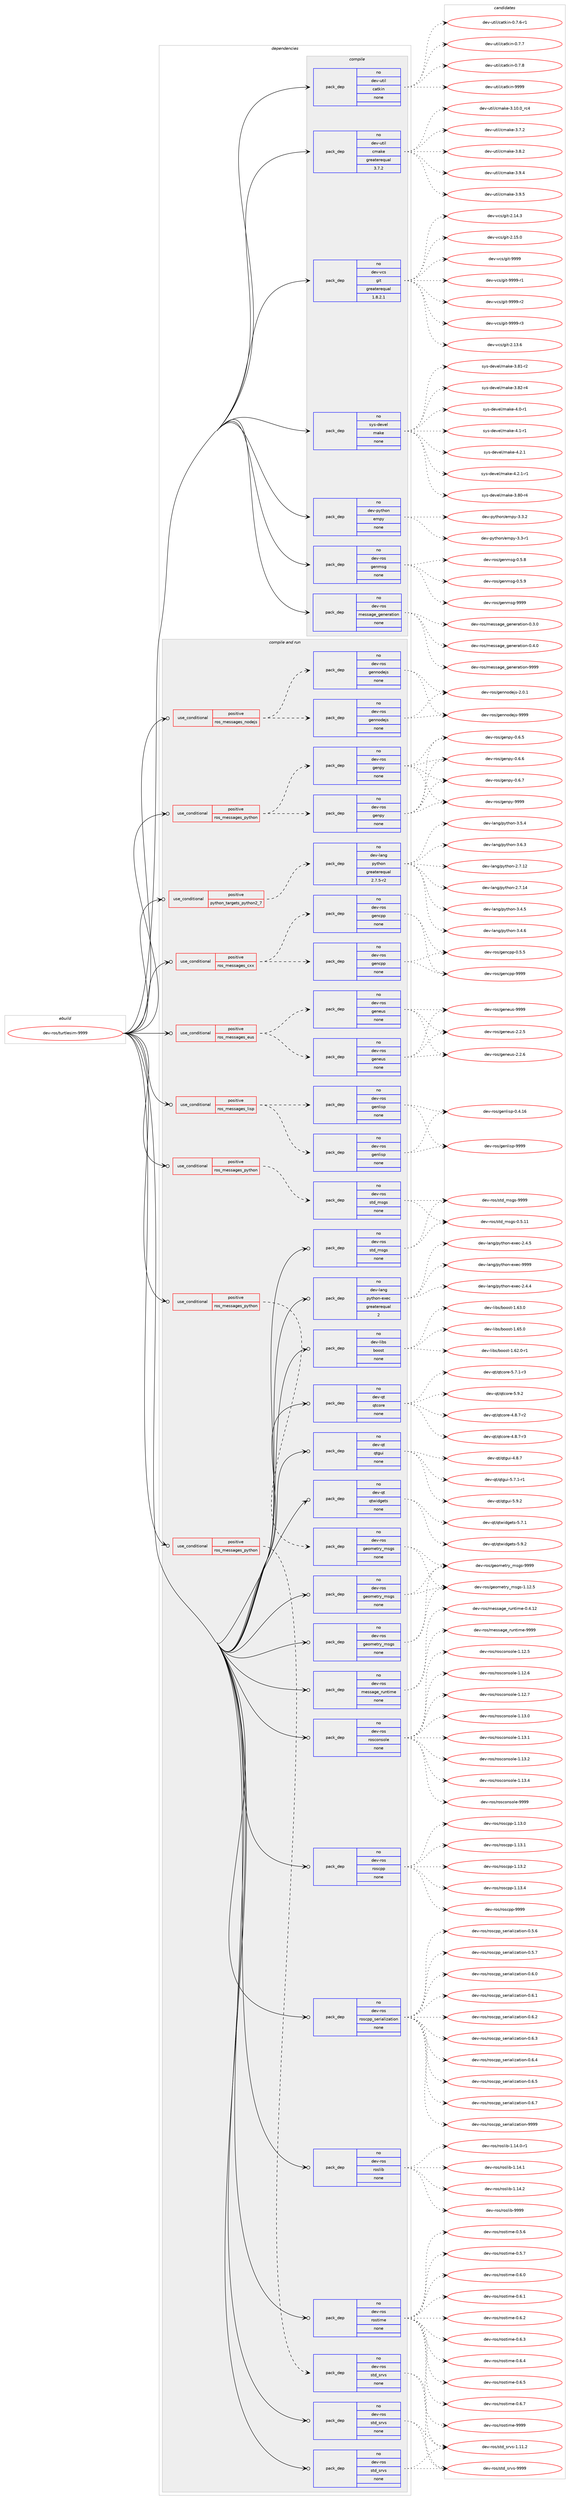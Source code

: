 digraph prolog {

# *************
# Graph options
# *************

newrank=true;
concentrate=true;
compound=true;
graph [rankdir=LR,fontname=Helvetica,fontsize=10,ranksep=1.5];#, ranksep=2.5, nodesep=0.2];
edge  [arrowhead=vee];
node  [fontname=Helvetica,fontsize=10];

# **********
# The ebuild
# **********

subgraph cluster_leftcol {
color=gray;
rank=same;
label=<<i>ebuild</i>>;
id [label="dev-ros/turtlesim-9999", color=red, width=4, href="../dev-ros/turtlesim-9999.svg"];
}

# ****************
# The dependencies
# ****************

subgraph cluster_midcol {
color=gray;
label=<<i>dependencies</i>>;
subgraph cluster_compile {
fillcolor="#eeeeee";
style=filled;
label=<<i>compile</i>>;
subgraph pack166810 {
dependency218848 [label=<<TABLE BORDER="0" CELLBORDER="1" CELLSPACING="0" CELLPADDING="4" WIDTH="220"><TR><TD ROWSPAN="6" CELLPADDING="30">pack_dep</TD></TR><TR><TD WIDTH="110">no</TD></TR><TR><TD>dev-python</TD></TR><TR><TD>empy</TD></TR><TR><TD>none</TD></TR><TR><TD></TD></TR></TABLE>>, shape=none, color=blue];
}
id:e -> dependency218848:w [weight=20,style="solid",arrowhead="vee"];
subgraph pack166811 {
dependency218849 [label=<<TABLE BORDER="0" CELLBORDER="1" CELLSPACING="0" CELLPADDING="4" WIDTH="220"><TR><TD ROWSPAN="6" CELLPADDING="30">pack_dep</TD></TR><TR><TD WIDTH="110">no</TD></TR><TR><TD>dev-ros</TD></TR><TR><TD>genmsg</TD></TR><TR><TD>none</TD></TR><TR><TD></TD></TR></TABLE>>, shape=none, color=blue];
}
id:e -> dependency218849:w [weight=20,style="solid",arrowhead="vee"];
subgraph pack166812 {
dependency218850 [label=<<TABLE BORDER="0" CELLBORDER="1" CELLSPACING="0" CELLPADDING="4" WIDTH="220"><TR><TD ROWSPAN="6" CELLPADDING="30">pack_dep</TD></TR><TR><TD WIDTH="110">no</TD></TR><TR><TD>dev-ros</TD></TR><TR><TD>message_generation</TD></TR><TR><TD>none</TD></TR><TR><TD></TD></TR></TABLE>>, shape=none, color=blue];
}
id:e -> dependency218850:w [weight=20,style="solid",arrowhead="vee"];
subgraph pack166813 {
dependency218851 [label=<<TABLE BORDER="0" CELLBORDER="1" CELLSPACING="0" CELLPADDING="4" WIDTH="220"><TR><TD ROWSPAN="6" CELLPADDING="30">pack_dep</TD></TR><TR><TD WIDTH="110">no</TD></TR><TR><TD>dev-util</TD></TR><TR><TD>catkin</TD></TR><TR><TD>none</TD></TR><TR><TD></TD></TR></TABLE>>, shape=none, color=blue];
}
id:e -> dependency218851:w [weight=20,style="solid",arrowhead="vee"];
subgraph pack166814 {
dependency218852 [label=<<TABLE BORDER="0" CELLBORDER="1" CELLSPACING="0" CELLPADDING="4" WIDTH="220"><TR><TD ROWSPAN="6" CELLPADDING="30">pack_dep</TD></TR><TR><TD WIDTH="110">no</TD></TR><TR><TD>dev-util</TD></TR><TR><TD>cmake</TD></TR><TR><TD>greaterequal</TD></TR><TR><TD>3.7.2</TD></TR></TABLE>>, shape=none, color=blue];
}
id:e -> dependency218852:w [weight=20,style="solid",arrowhead="vee"];
subgraph pack166815 {
dependency218853 [label=<<TABLE BORDER="0" CELLBORDER="1" CELLSPACING="0" CELLPADDING="4" WIDTH="220"><TR><TD ROWSPAN="6" CELLPADDING="30">pack_dep</TD></TR><TR><TD WIDTH="110">no</TD></TR><TR><TD>dev-vcs</TD></TR><TR><TD>git</TD></TR><TR><TD>greaterequal</TD></TR><TR><TD>1.8.2.1</TD></TR></TABLE>>, shape=none, color=blue];
}
id:e -> dependency218853:w [weight=20,style="solid",arrowhead="vee"];
subgraph pack166816 {
dependency218854 [label=<<TABLE BORDER="0" CELLBORDER="1" CELLSPACING="0" CELLPADDING="4" WIDTH="220"><TR><TD ROWSPAN="6" CELLPADDING="30">pack_dep</TD></TR><TR><TD WIDTH="110">no</TD></TR><TR><TD>sys-devel</TD></TR><TR><TD>make</TD></TR><TR><TD>none</TD></TR><TR><TD></TD></TR></TABLE>>, shape=none, color=blue];
}
id:e -> dependency218854:w [weight=20,style="solid",arrowhead="vee"];
}
subgraph cluster_compileandrun {
fillcolor="#eeeeee";
style=filled;
label=<<i>compile and run</i>>;
subgraph cond48048 {
dependency218855 [label=<<TABLE BORDER="0" CELLBORDER="1" CELLSPACING="0" CELLPADDING="4"><TR><TD ROWSPAN="3" CELLPADDING="10">use_conditional</TD></TR><TR><TD>positive</TD></TR><TR><TD>python_targets_python2_7</TD></TR></TABLE>>, shape=none, color=red];
subgraph pack166817 {
dependency218856 [label=<<TABLE BORDER="0" CELLBORDER="1" CELLSPACING="0" CELLPADDING="4" WIDTH="220"><TR><TD ROWSPAN="6" CELLPADDING="30">pack_dep</TD></TR><TR><TD WIDTH="110">no</TD></TR><TR><TD>dev-lang</TD></TR><TR><TD>python</TD></TR><TR><TD>greaterequal</TD></TR><TR><TD>2.7.5-r2</TD></TR></TABLE>>, shape=none, color=blue];
}
dependency218855:e -> dependency218856:w [weight=20,style="dashed",arrowhead="vee"];
}
id:e -> dependency218855:w [weight=20,style="solid",arrowhead="odotvee"];
subgraph cond48049 {
dependency218857 [label=<<TABLE BORDER="0" CELLBORDER="1" CELLSPACING="0" CELLPADDING="4"><TR><TD ROWSPAN="3" CELLPADDING="10">use_conditional</TD></TR><TR><TD>positive</TD></TR><TR><TD>ros_messages_cxx</TD></TR></TABLE>>, shape=none, color=red];
subgraph pack166818 {
dependency218858 [label=<<TABLE BORDER="0" CELLBORDER="1" CELLSPACING="0" CELLPADDING="4" WIDTH="220"><TR><TD ROWSPAN="6" CELLPADDING="30">pack_dep</TD></TR><TR><TD WIDTH="110">no</TD></TR><TR><TD>dev-ros</TD></TR><TR><TD>gencpp</TD></TR><TR><TD>none</TD></TR><TR><TD></TD></TR></TABLE>>, shape=none, color=blue];
}
dependency218857:e -> dependency218858:w [weight=20,style="dashed",arrowhead="vee"];
subgraph pack166819 {
dependency218859 [label=<<TABLE BORDER="0" CELLBORDER="1" CELLSPACING="0" CELLPADDING="4" WIDTH="220"><TR><TD ROWSPAN="6" CELLPADDING="30">pack_dep</TD></TR><TR><TD WIDTH="110">no</TD></TR><TR><TD>dev-ros</TD></TR><TR><TD>gencpp</TD></TR><TR><TD>none</TD></TR><TR><TD></TD></TR></TABLE>>, shape=none, color=blue];
}
dependency218857:e -> dependency218859:w [weight=20,style="dashed",arrowhead="vee"];
}
id:e -> dependency218857:w [weight=20,style="solid",arrowhead="odotvee"];
subgraph cond48050 {
dependency218860 [label=<<TABLE BORDER="0" CELLBORDER="1" CELLSPACING="0" CELLPADDING="4"><TR><TD ROWSPAN="3" CELLPADDING="10">use_conditional</TD></TR><TR><TD>positive</TD></TR><TR><TD>ros_messages_eus</TD></TR></TABLE>>, shape=none, color=red];
subgraph pack166820 {
dependency218861 [label=<<TABLE BORDER="0" CELLBORDER="1" CELLSPACING="0" CELLPADDING="4" WIDTH="220"><TR><TD ROWSPAN="6" CELLPADDING="30">pack_dep</TD></TR><TR><TD WIDTH="110">no</TD></TR><TR><TD>dev-ros</TD></TR><TR><TD>geneus</TD></TR><TR><TD>none</TD></TR><TR><TD></TD></TR></TABLE>>, shape=none, color=blue];
}
dependency218860:e -> dependency218861:w [weight=20,style="dashed",arrowhead="vee"];
subgraph pack166821 {
dependency218862 [label=<<TABLE BORDER="0" CELLBORDER="1" CELLSPACING="0" CELLPADDING="4" WIDTH="220"><TR><TD ROWSPAN="6" CELLPADDING="30">pack_dep</TD></TR><TR><TD WIDTH="110">no</TD></TR><TR><TD>dev-ros</TD></TR><TR><TD>geneus</TD></TR><TR><TD>none</TD></TR><TR><TD></TD></TR></TABLE>>, shape=none, color=blue];
}
dependency218860:e -> dependency218862:w [weight=20,style="dashed",arrowhead="vee"];
}
id:e -> dependency218860:w [weight=20,style="solid",arrowhead="odotvee"];
subgraph cond48051 {
dependency218863 [label=<<TABLE BORDER="0" CELLBORDER="1" CELLSPACING="0" CELLPADDING="4"><TR><TD ROWSPAN="3" CELLPADDING="10">use_conditional</TD></TR><TR><TD>positive</TD></TR><TR><TD>ros_messages_lisp</TD></TR></TABLE>>, shape=none, color=red];
subgraph pack166822 {
dependency218864 [label=<<TABLE BORDER="0" CELLBORDER="1" CELLSPACING="0" CELLPADDING="4" WIDTH="220"><TR><TD ROWSPAN="6" CELLPADDING="30">pack_dep</TD></TR><TR><TD WIDTH="110">no</TD></TR><TR><TD>dev-ros</TD></TR><TR><TD>genlisp</TD></TR><TR><TD>none</TD></TR><TR><TD></TD></TR></TABLE>>, shape=none, color=blue];
}
dependency218863:e -> dependency218864:w [weight=20,style="dashed",arrowhead="vee"];
subgraph pack166823 {
dependency218865 [label=<<TABLE BORDER="0" CELLBORDER="1" CELLSPACING="0" CELLPADDING="4" WIDTH="220"><TR><TD ROWSPAN="6" CELLPADDING="30">pack_dep</TD></TR><TR><TD WIDTH="110">no</TD></TR><TR><TD>dev-ros</TD></TR><TR><TD>genlisp</TD></TR><TR><TD>none</TD></TR><TR><TD></TD></TR></TABLE>>, shape=none, color=blue];
}
dependency218863:e -> dependency218865:w [weight=20,style="dashed",arrowhead="vee"];
}
id:e -> dependency218863:w [weight=20,style="solid",arrowhead="odotvee"];
subgraph cond48052 {
dependency218866 [label=<<TABLE BORDER="0" CELLBORDER="1" CELLSPACING="0" CELLPADDING="4"><TR><TD ROWSPAN="3" CELLPADDING="10">use_conditional</TD></TR><TR><TD>positive</TD></TR><TR><TD>ros_messages_nodejs</TD></TR></TABLE>>, shape=none, color=red];
subgraph pack166824 {
dependency218867 [label=<<TABLE BORDER="0" CELLBORDER="1" CELLSPACING="0" CELLPADDING="4" WIDTH="220"><TR><TD ROWSPAN="6" CELLPADDING="30">pack_dep</TD></TR><TR><TD WIDTH="110">no</TD></TR><TR><TD>dev-ros</TD></TR><TR><TD>gennodejs</TD></TR><TR><TD>none</TD></TR><TR><TD></TD></TR></TABLE>>, shape=none, color=blue];
}
dependency218866:e -> dependency218867:w [weight=20,style="dashed",arrowhead="vee"];
subgraph pack166825 {
dependency218868 [label=<<TABLE BORDER="0" CELLBORDER="1" CELLSPACING="0" CELLPADDING="4" WIDTH="220"><TR><TD ROWSPAN="6" CELLPADDING="30">pack_dep</TD></TR><TR><TD WIDTH="110">no</TD></TR><TR><TD>dev-ros</TD></TR><TR><TD>gennodejs</TD></TR><TR><TD>none</TD></TR><TR><TD></TD></TR></TABLE>>, shape=none, color=blue];
}
dependency218866:e -> dependency218868:w [weight=20,style="dashed",arrowhead="vee"];
}
id:e -> dependency218866:w [weight=20,style="solid",arrowhead="odotvee"];
subgraph cond48053 {
dependency218869 [label=<<TABLE BORDER="0" CELLBORDER="1" CELLSPACING="0" CELLPADDING="4"><TR><TD ROWSPAN="3" CELLPADDING="10">use_conditional</TD></TR><TR><TD>positive</TD></TR><TR><TD>ros_messages_python</TD></TR></TABLE>>, shape=none, color=red];
subgraph pack166826 {
dependency218870 [label=<<TABLE BORDER="0" CELLBORDER="1" CELLSPACING="0" CELLPADDING="4" WIDTH="220"><TR><TD ROWSPAN="6" CELLPADDING="30">pack_dep</TD></TR><TR><TD WIDTH="110">no</TD></TR><TR><TD>dev-ros</TD></TR><TR><TD>genpy</TD></TR><TR><TD>none</TD></TR><TR><TD></TD></TR></TABLE>>, shape=none, color=blue];
}
dependency218869:e -> dependency218870:w [weight=20,style="dashed",arrowhead="vee"];
subgraph pack166827 {
dependency218871 [label=<<TABLE BORDER="0" CELLBORDER="1" CELLSPACING="0" CELLPADDING="4" WIDTH="220"><TR><TD ROWSPAN="6" CELLPADDING="30">pack_dep</TD></TR><TR><TD WIDTH="110">no</TD></TR><TR><TD>dev-ros</TD></TR><TR><TD>genpy</TD></TR><TR><TD>none</TD></TR><TR><TD></TD></TR></TABLE>>, shape=none, color=blue];
}
dependency218869:e -> dependency218871:w [weight=20,style="dashed",arrowhead="vee"];
}
id:e -> dependency218869:w [weight=20,style="solid",arrowhead="odotvee"];
subgraph cond48054 {
dependency218872 [label=<<TABLE BORDER="0" CELLBORDER="1" CELLSPACING="0" CELLPADDING="4"><TR><TD ROWSPAN="3" CELLPADDING="10">use_conditional</TD></TR><TR><TD>positive</TD></TR><TR><TD>ros_messages_python</TD></TR></TABLE>>, shape=none, color=red];
subgraph pack166828 {
dependency218873 [label=<<TABLE BORDER="0" CELLBORDER="1" CELLSPACING="0" CELLPADDING="4" WIDTH="220"><TR><TD ROWSPAN="6" CELLPADDING="30">pack_dep</TD></TR><TR><TD WIDTH="110">no</TD></TR><TR><TD>dev-ros</TD></TR><TR><TD>geometry_msgs</TD></TR><TR><TD>none</TD></TR><TR><TD></TD></TR></TABLE>>, shape=none, color=blue];
}
dependency218872:e -> dependency218873:w [weight=20,style="dashed",arrowhead="vee"];
}
id:e -> dependency218872:w [weight=20,style="solid",arrowhead="odotvee"];
subgraph cond48055 {
dependency218874 [label=<<TABLE BORDER="0" CELLBORDER="1" CELLSPACING="0" CELLPADDING="4"><TR><TD ROWSPAN="3" CELLPADDING="10">use_conditional</TD></TR><TR><TD>positive</TD></TR><TR><TD>ros_messages_python</TD></TR></TABLE>>, shape=none, color=red];
subgraph pack166829 {
dependency218875 [label=<<TABLE BORDER="0" CELLBORDER="1" CELLSPACING="0" CELLPADDING="4" WIDTH="220"><TR><TD ROWSPAN="6" CELLPADDING="30">pack_dep</TD></TR><TR><TD WIDTH="110">no</TD></TR><TR><TD>dev-ros</TD></TR><TR><TD>std_msgs</TD></TR><TR><TD>none</TD></TR><TR><TD></TD></TR></TABLE>>, shape=none, color=blue];
}
dependency218874:e -> dependency218875:w [weight=20,style="dashed",arrowhead="vee"];
}
id:e -> dependency218874:w [weight=20,style="solid",arrowhead="odotvee"];
subgraph cond48056 {
dependency218876 [label=<<TABLE BORDER="0" CELLBORDER="1" CELLSPACING="0" CELLPADDING="4"><TR><TD ROWSPAN="3" CELLPADDING="10">use_conditional</TD></TR><TR><TD>positive</TD></TR><TR><TD>ros_messages_python</TD></TR></TABLE>>, shape=none, color=red];
subgraph pack166830 {
dependency218877 [label=<<TABLE BORDER="0" CELLBORDER="1" CELLSPACING="0" CELLPADDING="4" WIDTH="220"><TR><TD ROWSPAN="6" CELLPADDING="30">pack_dep</TD></TR><TR><TD WIDTH="110">no</TD></TR><TR><TD>dev-ros</TD></TR><TR><TD>std_srvs</TD></TR><TR><TD>none</TD></TR><TR><TD></TD></TR></TABLE>>, shape=none, color=blue];
}
dependency218876:e -> dependency218877:w [weight=20,style="dashed",arrowhead="vee"];
}
id:e -> dependency218876:w [weight=20,style="solid",arrowhead="odotvee"];
subgraph pack166831 {
dependency218878 [label=<<TABLE BORDER="0" CELLBORDER="1" CELLSPACING="0" CELLPADDING="4" WIDTH="220"><TR><TD ROWSPAN="6" CELLPADDING="30">pack_dep</TD></TR><TR><TD WIDTH="110">no</TD></TR><TR><TD>dev-lang</TD></TR><TR><TD>python-exec</TD></TR><TR><TD>greaterequal</TD></TR><TR><TD>2</TD></TR></TABLE>>, shape=none, color=blue];
}
id:e -> dependency218878:w [weight=20,style="solid",arrowhead="odotvee"];
subgraph pack166832 {
dependency218879 [label=<<TABLE BORDER="0" CELLBORDER="1" CELLSPACING="0" CELLPADDING="4" WIDTH="220"><TR><TD ROWSPAN="6" CELLPADDING="30">pack_dep</TD></TR><TR><TD WIDTH="110">no</TD></TR><TR><TD>dev-libs</TD></TR><TR><TD>boost</TD></TR><TR><TD>none</TD></TR><TR><TD></TD></TR></TABLE>>, shape=none, color=blue];
}
id:e -> dependency218879:w [weight=20,style="solid",arrowhead="odotvee"];
subgraph pack166833 {
dependency218880 [label=<<TABLE BORDER="0" CELLBORDER="1" CELLSPACING="0" CELLPADDING="4" WIDTH="220"><TR><TD ROWSPAN="6" CELLPADDING="30">pack_dep</TD></TR><TR><TD WIDTH="110">no</TD></TR><TR><TD>dev-qt</TD></TR><TR><TD>qtcore</TD></TR><TR><TD>none</TD></TR><TR><TD></TD></TR></TABLE>>, shape=none, color=blue];
}
id:e -> dependency218880:w [weight=20,style="solid",arrowhead="odotvee"];
subgraph pack166834 {
dependency218881 [label=<<TABLE BORDER="0" CELLBORDER="1" CELLSPACING="0" CELLPADDING="4" WIDTH="220"><TR><TD ROWSPAN="6" CELLPADDING="30">pack_dep</TD></TR><TR><TD WIDTH="110">no</TD></TR><TR><TD>dev-qt</TD></TR><TR><TD>qtgui</TD></TR><TR><TD>none</TD></TR><TR><TD></TD></TR></TABLE>>, shape=none, color=blue];
}
id:e -> dependency218881:w [weight=20,style="solid",arrowhead="odotvee"];
subgraph pack166835 {
dependency218882 [label=<<TABLE BORDER="0" CELLBORDER="1" CELLSPACING="0" CELLPADDING="4" WIDTH="220"><TR><TD ROWSPAN="6" CELLPADDING="30">pack_dep</TD></TR><TR><TD WIDTH="110">no</TD></TR><TR><TD>dev-qt</TD></TR><TR><TD>qtwidgets</TD></TR><TR><TD>none</TD></TR><TR><TD></TD></TR></TABLE>>, shape=none, color=blue];
}
id:e -> dependency218882:w [weight=20,style="solid",arrowhead="odotvee"];
subgraph pack166836 {
dependency218883 [label=<<TABLE BORDER="0" CELLBORDER="1" CELLSPACING="0" CELLPADDING="4" WIDTH="220"><TR><TD ROWSPAN="6" CELLPADDING="30">pack_dep</TD></TR><TR><TD WIDTH="110">no</TD></TR><TR><TD>dev-ros</TD></TR><TR><TD>geometry_msgs</TD></TR><TR><TD>none</TD></TR><TR><TD></TD></TR></TABLE>>, shape=none, color=blue];
}
id:e -> dependency218883:w [weight=20,style="solid",arrowhead="odotvee"];
subgraph pack166837 {
dependency218884 [label=<<TABLE BORDER="0" CELLBORDER="1" CELLSPACING="0" CELLPADDING="4" WIDTH="220"><TR><TD ROWSPAN="6" CELLPADDING="30">pack_dep</TD></TR><TR><TD WIDTH="110">no</TD></TR><TR><TD>dev-ros</TD></TR><TR><TD>geometry_msgs</TD></TR><TR><TD>none</TD></TR><TR><TD></TD></TR></TABLE>>, shape=none, color=blue];
}
id:e -> dependency218884:w [weight=20,style="solid",arrowhead="odotvee"];
subgraph pack166838 {
dependency218885 [label=<<TABLE BORDER="0" CELLBORDER="1" CELLSPACING="0" CELLPADDING="4" WIDTH="220"><TR><TD ROWSPAN="6" CELLPADDING="30">pack_dep</TD></TR><TR><TD WIDTH="110">no</TD></TR><TR><TD>dev-ros</TD></TR><TR><TD>message_runtime</TD></TR><TR><TD>none</TD></TR><TR><TD></TD></TR></TABLE>>, shape=none, color=blue];
}
id:e -> dependency218885:w [weight=20,style="solid",arrowhead="odotvee"];
subgraph pack166839 {
dependency218886 [label=<<TABLE BORDER="0" CELLBORDER="1" CELLSPACING="0" CELLPADDING="4" WIDTH="220"><TR><TD ROWSPAN="6" CELLPADDING="30">pack_dep</TD></TR><TR><TD WIDTH="110">no</TD></TR><TR><TD>dev-ros</TD></TR><TR><TD>rosconsole</TD></TR><TR><TD>none</TD></TR><TR><TD></TD></TR></TABLE>>, shape=none, color=blue];
}
id:e -> dependency218886:w [weight=20,style="solid",arrowhead="odotvee"];
subgraph pack166840 {
dependency218887 [label=<<TABLE BORDER="0" CELLBORDER="1" CELLSPACING="0" CELLPADDING="4" WIDTH="220"><TR><TD ROWSPAN="6" CELLPADDING="30">pack_dep</TD></TR><TR><TD WIDTH="110">no</TD></TR><TR><TD>dev-ros</TD></TR><TR><TD>roscpp</TD></TR><TR><TD>none</TD></TR><TR><TD></TD></TR></TABLE>>, shape=none, color=blue];
}
id:e -> dependency218887:w [weight=20,style="solid",arrowhead="odotvee"];
subgraph pack166841 {
dependency218888 [label=<<TABLE BORDER="0" CELLBORDER="1" CELLSPACING="0" CELLPADDING="4" WIDTH="220"><TR><TD ROWSPAN="6" CELLPADDING="30">pack_dep</TD></TR><TR><TD WIDTH="110">no</TD></TR><TR><TD>dev-ros</TD></TR><TR><TD>roscpp_serialization</TD></TR><TR><TD>none</TD></TR><TR><TD></TD></TR></TABLE>>, shape=none, color=blue];
}
id:e -> dependency218888:w [weight=20,style="solid",arrowhead="odotvee"];
subgraph pack166842 {
dependency218889 [label=<<TABLE BORDER="0" CELLBORDER="1" CELLSPACING="0" CELLPADDING="4" WIDTH="220"><TR><TD ROWSPAN="6" CELLPADDING="30">pack_dep</TD></TR><TR><TD WIDTH="110">no</TD></TR><TR><TD>dev-ros</TD></TR><TR><TD>roslib</TD></TR><TR><TD>none</TD></TR><TR><TD></TD></TR></TABLE>>, shape=none, color=blue];
}
id:e -> dependency218889:w [weight=20,style="solid",arrowhead="odotvee"];
subgraph pack166843 {
dependency218890 [label=<<TABLE BORDER="0" CELLBORDER="1" CELLSPACING="0" CELLPADDING="4" WIDTH="220"><TR><TD ROWSPAN="6" CELLPADDING="30">pack_dep</TD></TR><TR><TD WIDTH="110">no</TD></TR><TR><TD>dev-ros</TD></TR><TR><TD>rostime</TD></TR><TR><TD>none</TD></TR><TR><TD></TD></TR></TABLE>>, shape=none, color=blue];
}
id:e -> dependency218890:w [weight=20,style="solid",arrowhead="odotvee"];
subgraph pack166844 {
dependency218891 [label=<<TABLE BORDER="0" CELLBORDER="1" CELLSPACING="0" CELLPADDING="4" WIDTH="220"><TR><TD ROWSPAN="6" CELLPADDING="30">pack_dep</TD></TR><TR><TD WIDTH="110">no</TD></TR><TR><TD>dev-ros</TD></TR><TR><TD>std_msgs</TD></TR><TR><TD>none</TD></TR><TR><TD></TD></TR></TABLE>>, shape=none, color=blue];
}
id:e -> dependency218891:w [weight=20,style="solid",arrowhead="odotvee"];
subgraph pack166845 {
dependency218892 [label=<<TABLE BORDER="0" CELLBORDER="1" CELLSPACING="0" CELLPADDING="4" WIDTH="220"><TR><TD ROWSPAN="6" CELLPADDING="30">pack_dep</TD></TR><TR><TD WIDTH="110">no</TD></TR><TR><TD>dev-ros</TD></TR><TR><TD>std_srvs</TD></TR><TR><TD>none</TD></TR><TR><TD></TD></TR></TABLE>>, shape=none, color=blue];
}
id:e -> dependency218892:w [weight=20,style="solid",arrowhead="odotvee"];
subgraph pack166846 {
dependency218893 [label=<<TABLE BORDER="0" CELLBORDER="1" CELLSPACING="0" CELLPADDING="4" WIDTH="220"><TR><TD ROWSPAN="6" CELLPADDING="30">pack_dep</TD></TR><TR><TD WIDTH="110">no</TD></TR><TR><TD>dev-ros</TD></TR><TR><TD>std_srvs</TD></TR><TR><TD>none</TD></TR><TR><TD></TD></TR></TABLE>>, shape=none, color=blue];
}
id:e -> dependency218893:w [weight=20,style="solid",arrowhead="odotvee"];
}
subgraph cluster_run {
fillcolor="#eeeeee";
style=filled;
label=<<i>run</i>>;
}
}

# **************
# The candidates
# **************

subgraph cluster_choices {
rank=same;
color=gray;
label=<<i>candidates</i>>;

subgraph choice166810 {
color=black;
nodesep=1;
choice1001011184511212111610411111047101109112121455146514511449 [label="dev-python/empy-3.3-r1", color=red, width=4,href="../dev-python/empy-3.3-r1.svg"];
choice1001011184511212111610411111047101109112121455146514650 [label="dev-python/empy-3.3.2", color=red, width=4,href="../dev-python/empy-3.3.2.svg"];
dependency218848:e -> choice1001011184511212111610411111047101109112121455146514511449:w [style=dotted,weight="100"];
dependency218848:e -> choice1001011184511212111610411111047101109112121455146514650:w [style=dotted,weight="100"];
}
subgraph choice166811 {
color=black;
nodesep=1;
choice1001011184511411111547103101110109115103454846534656 [label="dev-ros/genmsg-0.5.8", color=red, width=4,href="../dev-ros/genmsg-0.5.8.svg"];
choice1001011184511411111547103101110109115103454846534657 [label="dev-ros/genmsg-0.5.9", color=red, width=4,href="../dev-ros/genmsg-0.5.9.svg"];
choice10010111845114111115471031011101091151034557575757 [label="dev-ros/genmsg-9999", color=red, width=4,href="../dev-ros/genmsg-9999.svg"];
dependency218849:e -> choice1001011184511411111547103101110109115103454846534656:w [style=dotted,weight="100"];
dependency218849:e -> choice1001011184511411111547103101110109115103454846534657:w [style=dotted,weight="100"];
dependency218849:e -> choice10010111845114111115471031011101091151034557575757:w [style=dotted,weight="100"];
}
subgraph choice166812 {
color=black;
nodesep=1;
choice1001011184511411111547109101115115971031019510310111010111497116105111110454846514648 [label="dev-ros/message_generation-0.3.0", color=red, width=4,href="../dev-ros/message_generation-0.3.0.svg"];
choice1001011184511411111547109101115115971031019510310111010111497116105111110454846524648 [label="dev-ros/message_generation-0.4.0", color=red, width=4,href="../dev-ros/message_generation-0.4.0.svg"];
choice10010111845114111115471091011151159710310195103101110101114971161051111104557575757 [label="dev-ros/message_generation-9999", color=red, width=4,href="../dev-ros/message_generation-9999.svg"];
dependency218850:e -> choice1001011184511411111547109101115115971031019510310111010111497116105111110454846514648:w [style=dotted,weight="100"];
dependency218850:e -> choice1001011184511411111547109101115115971031019510310111010111497116105111110454846524648:w [style=dotted,weight="100"];
dependency218850:e -> choice10010111845114111115471091011151159710310195103101110101114971161051111104557575757:w [style=dotted,weight="100"];
}
subgraph choice166813 {
color=black;
nodesep=1;
choice100101118451171161051084799971161071051104548465546544511449 [label="dev-util/catkin-0.7.6-r1", color=red, width=4,href="../dev-util/catkin-0.7.6-r1.svg"];
choice10010111845117116105108479997116107105110454846554655 [label="dev-util/catkin-0.7.7", color=red, width=4,href="../dev-util/catkin-0.7.7.svg"];
choice10010111845117116105108479997116107105110454846554656 [label="dev-util/catkin-0.7.8", color=red, width=4,href="../dev-util/catkin-0.7.8.svg"];
choice100101118451171161051084799971161071051104557575757 [label="dev-util/catkin-9999", color=red, width=4,href="../dev-util/catkin-9999.svg"];
dependency218851:e -> choice100101118451171161051084799971161071051104548465546544511449:w [style=dotted,weight="100"];
dependency218851:e -> choice10010111845117116105108479997116107105110454846554655:w [style=dotted,weight="100"];
dependency218851:e -> choice10010111845117116105108479997116107105110454846554656:w [style=dotted,weight="100"];
dependency218851:e -> choice100101118451171161051084799971161071051104557575757:w [style=dotted,weight="100"];
}
subgraph choice166814 {
color=black;
nodesep=1;
choice1001011184511711610510847991099710710145514649484648951149952 [label="dev-util/cmake-3.10.0_rc4", color=red, width=4,href="../dev-util/cmake-3.10.0_rc4.svg"];
choice10010111845117116105108479910997107101455146554650 [label="dev-util/cmake-3.7.2", color=red, width=4,href="../dev-util/cmake-3.7.2.svg"];
choice10010111845117116105108479910997107101455146564650 [label="dev-util/cmake-3.8.2", color=red, width=4,href="../dev-util/cmake-3.8.2.svg"];
choice10010111845117116105108479910997107101455146574652 [label="dev-util/cmake-3.9.4", color=red, width=4,href="../dev-util/cmake-3.9.4.svg"];
choice10010111845117116105108479910997107101455146574653 [label="dev-util/cmake-3.9.5", color=red, width=4,href="../dev-util/cmake-3.9.5.svg"];
dependency218852:e -> choice1001011184511711610510847991099710710145514649484648951149952:w [style=dotted,weight="100"];
dependency218852:e -> choice10010111845117116105108479910997107101455146554650:w [style=dotted,weight="100"];
dependency218852:e -> choice10010111845117116105108479910997107101455146564650:w [style=dotted,weight="100"];
dependency218852:e -> choice10010111845117116105108479910997107101455146574652:w [style=dotted,weight="100"];
dependency218852:e -> choice10010111845117116105108479910997107101455146574653:w [style=dotted,weight="100"];
}
subgraph choice166815 {
color=black;
nodesep=1;
choice10010111845118991154710310511645504649514654 [label="dev-vcs/git-2.13.6", color=red, width=4,href="../dev-vcs/git-2.13.6.svg"];
choice10010111845118991154710310511645504649524651 [label="dev-vcs/git-2.14.3", color=red, width=4,href="../dev-vcs/git-2.14.3.svg"];
choice10010111845118991154710310511645504649534648 [label="dev-vcs/git-2.15.0", color=red, width=4,href="../dev-vcs/git-2.15.0.svg"];
choice1001011184511899115471031051164557575757 [label="dev-vcs/git-9999", color=red, width=4,href="../dev-vcs/git-9999.svg"];
choice10010111845118991154710310511645575757574511449 [label="dev-vcs/git-9999-r1", color=red, width=4,href="../dev-vcs/git-9999-r1.svg"];
choice10010111845118991154710310511645575757574511450 [label="dev-vcs/git-9999-r2", color=red, width=4,href="../dev-vcs/git-9999-r2.svg"];
choice10010111845118991154710310511645575757574511451 [label="dev-vcs/git-9999-r3", color=red, width=4,href="../dev-vcs/git-9999-r3.svg"];
dependency218853:e -> choice10010111845118991154710310511645504649514654:w [style=dotted,weight="100"];
dependency218853:e -> choice10010111845118991154710310511645504649524651:w [style=dotted,weight="100"];
dependency218853:e -> choice10010111845118991154710310511645504649534648:w [style=dotted,weight="100"];
dependency218853:e -> choice1001011184511899115471031051164557575757:w [style=dotted,weight="100"];
dependency218853:e -> choice10010111845118991154710310511645575757574511449:w [style=dotted,weight="100"];
dependency218853:e -> choice10010111845118991154710310511645575757574511450:w [style=dotted,weight="100"];
dependency218853:e -> choice10010111845118991154710310511645575757574511451:w [style=dotted,weight="100"];
}
subgraph choice166816 {
color=black;
nodesep=1;
choice11512111545100101118101108471099710710145514656484511452 [label="sys-devel/make-3.80-r4", color=red, width=4,href="../sys-devel/make-3.80-r4.svg"];
choice11512111545100101118101108471099710710145514656494511450 [label="sys-devel/make-3.81-r2", color=red, width=4,href="../sys-devel/make-3.81-r2.svg"];
choice11512111545100101118101108471099710710145514656504511452 [label="sys-devel/make-3.82-r4", color=red, width=4,href="../sys-devel/make-3.82-r4.svg"];
choice115121115451001011181011084710997107101455246484511449 [label="sys-devel/make-4.0-r1", color=red, width=4,href="../sys-devel/make-4.0-r1.svg"];
choice115121115451001011181011084710997107101455246494511449 [label="sys-devel/make-4.1-r1", color=red, width=4,href="../sys-devel/make-4.1-r1.svg"];
choice115121115451001011181011084710997107101455246504649 [label="sys-devel/make-4.2.1", color=red, width=4,href="../sys-devel/make-4.2.1.svg"];
choice1151211154510010111810110847109971071014552465046494511449 [label="sys-devel/make-4.2.1-r1", color=red, width=4,href="../sys-devel/make-4.2.1-r1.svg"];
dependency218854:e -> choice11512111545100101118101108471099710710145514656484511452:w [style=dotted,weight="100"];
dependency218854:e -> choice11512111545100101118101108471099710710145514656494511450:w [style=dotted,weight="100"];
dependency218854:e -> choice11512111545100101118101108471099710710145514656504511452:w [style=dotted,weight="100"];
dependency218854:e -> choice115121115451001011181011084710997107101455246484511449:w [style=dotted,weight="100"];
dependency218854:e -> choice115121115451001011181011084710997107101455246494511449:w [style=dotted,weight="100"];
dependency218854:e -> choice115121115451001011181011084710997107101455246504649:w [style=dotted,weight="100"];
dependency218854:e -> choice1151211154510010111810110847109971071014552465046494511449:w [style=dotted,weight="100"];
}
subgraph choice166817 {
color=black;
nodesep=1;
choice10010111845108971101034711212111610411111045504655464950 [label="dev-lang/python-2.7.12", color=red, width=4,href="../dev-lang/python-2.7.12.svg"];
choice10010111845108971101034711212111610411111045504655464952 [label="dev-lang/python-2.7.14", color=red, width=4,href="../dev-lang/python-2.7.14.svg"];
choice100101118451089711010347112121116104111110455146524653 [label="dev-lang/python-3.4.5", color=red, width=4,href="../dev-lang/python-3.4.5.svg"];
choice100101118451089711010347112121116104111110455146524654 [label="dev-lang/python-3.4.6", color=red, width=4,href="../dev-lang/python-3.4.6.svg"];
choice100101118451089711010347112121116104111110455146534652 [label="dev-lang/python-3.5.4", color=red, width=4,href="../dev-lang/python-3.5.4.svg"];
choice100101118451089711010347112121116104111110455146544651 [label="dev-lang/python-3.6.3", color=red, width=4,href="../dev-lang/python-3.6.3.svg"];
dependency218856:e -> choice10010111845108971101034711212111610411111045504655464950:w [style=dotted,weight="100"];
dependency218856:e -> choice10010111845108971101034711212111610411111045504655464952:w [style=dotted,weight="100"];
dependency218856:e -> choice100101118451089711010347112121116104111110455146524653:w [style=dotted,weight="100"];
dependency218856:e -> choice100101118451089711010347112121116104111110455146524654:w [style=dotted,weight="100"];
dependency218856:e -> choice100101118451089711010347112121116104111110455146534652:w [style=dotted,weight="100"];
dependency218856:e -> choice100101118451089711010347112121116104111110455146544651:w [style=dotted,weight="100"];
}
subgraph choice166818 {
color=black;
nodesep=1;
choice100101118451141111154710310111099112112454846534653 [label="dev-ros/gencpp-0.5.5", color=red, width=4,href="../dev-ros/gencpp-0.5.5.svg"];
choice1001011184511411111547103101110991121124557575757 [label="dev-ros/gencpp-9999", color=red, width=4,href="../dev-ros/gencpp-9999.svg"];
dependency218858:e -> choice100101118451141111154710310111099112112454846534653:w [style=dotted,weight="100"];
dependency218858:e -> choice1001011184511411111547103101110991121124557575757:w [style=dotted,weight="100"];
}
subgraph choice166819 {
color=black;
nodesep=1;
choice100101118451141111154710310111099112112454846534653 [label="dev-ros/gencpp-0.5.5", color=red, width=4,href="../dev-ros/gencpp-0.5.5.svg"];
choice1001011184511411111547103101110991121124557575757 [label="dev-ros/gencpp-9999", color=red, width=4,href="../dev-ros/gencpp-9999.svg"];
dependency218859:e -> choice100101118451141111154710310111099112112454846534653:w [style=dotted,weight="100"];
dependency218859:e -> choice1001011184511411111547103101110991121124557575757:w [style=dotted,weight="100"];
}
subgraph choice166820 {
color=black;
nodesep=1;
choice1001011184511411111547103101110101117115455046504653 [label="dev-ros/geneus-2.2.5", color=red, width=4,href="../dev-ros/geneus-2.2.5.svg"];
choice1001011184511411111547103101110101117115455046504654 [label="dev-ros/geneus-2.2.6", color=red, width=4,href="../dev-ros/geneus-2.2.6.svg"];
choice10010111845114111115471031011101011171154557575757 [label="dev-ros/geneus-9999", color=red, width=4,href="../dev-ros/geneus-9999.svg"];
dependency218861:e -> choice1001011184511411111547103101110101117115455046504653:w [style=dotted,weight="100"];
dependency218861:e -> choice1001011184511411111547103101110101117115455046504654:w [style=dotted,weight="100"];
dependency218861:e -> choice10010111845114111115471031011101011171154557575757:w [style=dotted,weight="100"];
}
subgraph choice166821 {
color=black;
nodesep=1;
choice1001011184511411111547103101110101117115455046504653 [label="dev-ros/geneus-2.2.5", color=red, width=4,href="../dev-ros/geneus-2.2.5.svg"];
choice1001011184511411111547103101110101117115455046504654 [label="dev-ros/geneus-2.2.6", color=red, width=4,href="../dev-ros/geneus-2.2.6.svg"];
choice10010111845114111115471031011101011171154557575757 [label="dev-ros/geneus-9999", color=red, width=4,href="../dev-ros/geneus-9999.svg"];
dependency218862:e -> choice1001011184511411111547103101110101117115455046504653:w [style=dotted,weight="100"];
dependency218862:e -> choice1001011184511411111547103101110101117115455046504654:w [style=dotted,weight="100"];
dependency218862:e -> choice10010111845114111115471031011101011171154557575757:w [style=dotted,weight="100"];
}
subgraph choice166822 {
color=black;
nodesep=1;
choice100101118451141111154710310111010810511511245484652464954 [label="dev-ros/genlisp-0.4.16", color=red, width=4,href="../dev-ros/genlisp-0.4.16.svg"];
choice10010111845114111115471031011101081051151124557575757 [label="dev-ros/genlisp-9999", color=red, width=4,href="../dev-ros/genlisp-9999.svg"];
dependency218864:e -> choice100101118451141111154710310111010810511511245484652464954:w [style=dotted,weight="100"];
dependency218864:e -> choice10010111845114111115471031011101081051151124557575757:w [style=dotted,weight="100"];
}
subgraph choice166823 {
color=black;
nodesep=1;
choice100101118451141111154710310111010810511511245484652464954 [label="dev-ros/genlisp-0.4.16", color=red, width=4,href="../dev-ros/genlisp-0.4.16.svg"];
choice10010111845114111115471031011101081051151124557575757 [label="dev-ros/genlisp-9999", color=red, width=4,href="../dev-ros/genlisp-9999.svg"];
dependency218865:e -> choice100101118451141111154710310111010810511511245484652464954:w [style=dotted,weight="100"];
dependency218865:e -> choice10010111845114111115471031011101081051151124557575757:w [style=dotted,weight="100"];
}
subgraph choice166824 {
color=black;
nodesep=1;
choice1001011184511411111547103101110110111100101106115455046484649 [label="dev-ros/gennodejs-2.0.1", color=red, width=4,href="../dev-ros/gennodejs-2.0.1.svg"];
choice10010111845114111115471031011101101111001011061154557575757 [label="dev-ros/gennodejs-9999", color=red, width=4,href="../dev-ros/gennodejs-9999.svg"];
dependency218867:e -> choice1001011184511411111547103101110110111100101106115455046484649:w [style=dotted,weight="100"];
dependency218867:e -> choice10010111845114111115471031011101101111001011061154557575757:w [style=dotted,weight="100"];
}
subgraph choice166825 {
color=black;
nodesep=1;
choice1001011184511411111547103101110110111100101106115455046484649 [label="dev-ros/gennodejs-2.0.1", color=red, width=4,href="../dev-ros/gennodejs-2.0.1.svg"];
choice10010111845114111115471031011101101111001011061154557575757 [label="dev-ros/gennodejs-9999", color=red, width=4,href="../dev-ros/gennodejs-9999.svg"];
dependency218868:e -> choice1001011184511411111547103101110110111100101106115455046484649:w [style=dotted,weight="100"];
dependency218868:e -> choice10010111845114111115471031011101101111001011061154557575757:w [style=dotted,weight="100"];
}
subgraph choice166826 {
color=black;
nodesep=1;
choice1001011184511411111547103101110112121454846544653 [label="dev-ros/genpy-0.6.5", color=red, width=4,href="../dev-ros/genpy-0.6.5.svg"];
choice1001011184511411111547103101110112121454846544654 [label="dev-ros/genpy-0.6.6", color=red, width=4,href="../dev-ros/genpy-0.6.6.svg"];
choice1001011184511411111547103101110112121454846544655 [label="dev-ros/genpy-0.6.7", color=red, width=4,href="../dev-ros/genpy-0.6.7.svg"];
choice10010111845114111115471031011101121214557575757 [label="dev-ros/genpy-9999", color=red, width=4,href="../dev-ros/genpy-9999.svg"];
dependency218870:e -> choice1001011184511411111547103101110112121454846544653:w [style=dotted,weight="100"];
dependency218870:e -> choice1001011184511411111547103101110112121454846544654:w [style=dotted,weight="100"];
dependency218870:e -> choice1001011184511411111547103101110112121454846544655:w [style=dotted,weight="100"];
dependency218870:e -> choice10010111845114111115471031011101121214557575757:w [style=dotted,weight="100"];
}
subgraph choice166827 {
color=black;
nodesep=1;
choice1001011184511411111547103101110112121454846544653 [label="dev-ros/genpy-0.6.5", color=red, width=4,href="../dev-ros/genpy-0.6.5.svg"];
choice1001011184511411111547103101110112121454846544654 [label="dev-ros/genpy-0.6.6", color=red, width=4,href="../dev-ros/genpy-0.6.6.svg"];
choice1001011184511411111547103101110112121454846544655 [label="dev-ros/genpy-0.6.7", color=red, width=4,href="../dev-ros/genpy-0.6.7.svg"];
choice10010111845114111115471031011101121214557575757 [label="dev-ros/genpy-9999", color=red, width=4,href="../dev-ros/genpy-9999.svg"];
dependency218871:e -> choice1001011184511411111547103101110112121454846544653:w [style=dotted,weight="100"];
dependency218871:e -> choice1001011184511411111547103101110112121454846544654:w [style=dotted,weight="100"];
dependency218871:e -> choice1001011184511411111547103101110112121454846544655:w [style=dotted,weight="100"];
dependency218871:e -> choice10010111845114111115471031011101121214557575757:w [style=dotted,weight="100"];
}
subgraph choice166828 {
color=black;
nodesep=1;
choice10010111845114111115471031011111091011161141219510911510311545494649504653 [label="dev-ros/geometry_msgs-1.12.5", color=red, width=4,href="../dev-ros/geometry_msgs-1.12.5.svg"];
choice1001011184511411111547103101111109101116114121951091151031154557575757 [label="dev-ros/geometry_msgs-9999", color=red, width=4,href="../dev-ros/geometry_msgs-9999.svg"];
dependency218873:e -> choice10010111845114111115471031011111091011161141219510911510311545494649504653:w [style=dotted,weight="100"];
dependency218873:e -> choice1001011184511411111547103101111109101116114121951091151031154557575757:w [style=dotted,weight="100"];
}
subgraph choice166829 {
color=black;
nodesep=1;
choice10010111845114111115471151161009510911510311545484653464949 [label="dev-ros/std_msgs-0.5.11", color=red, width=4,href="../dev-ros/std_msgs-0.5.11.svg"];
choice1001011184511411111547115116100951091151031154557575757 [label="dev-ros/std_msgs-9999", color=red, width=4,href="../dev-ros/std_msgs-9999.svg"];
dependency218875:e -> choice10010111845114111115471151161009510911510311545484653464949:w [style=dotted,weight="100"];
dependency218875:e -> choice1001011184511411111547115116100951091151031154557575757:w [style=dotted,weight="100"];
}
subgraph choice166830 {
color=black;
nodesep=1;
choice10010111845114111115471151161009511511411811545494649494650 [label="dev-ros/std_srvs-1.11.2", color=red, width=4,href="../dev-ros/std_srvs-1.11.2.svg"];
choice1001011184511411111547115116100951151141181154557575757 [label="dev-ros/std_srvs-9999", color=red, width=4,href="../dev-ros/std_srvs-9999.svg"];
dependency218877:e -> choice10010111845114111115471151161009511511411811545494649494650:w [style=dotted,weight="100"];
dependency218877:e -> choice1001011184511411111547115116100951151141181154557575757:w [style=dotted,weight="100"];
}
subgraph choice166831 {
color=black;
nodesep=1;
choice1001011184510897110103471121211161041111104510112010199455046524652 [label="dev-lang/python-exec-2.4.4", color=red, width=4,href="../dev-lang/python-exec-2.4.4.svg"];
choice1001011184510897110103471121211161041111104510112010199455046524653 [label="dev-lang/python-exec-2.4.5", color=red, width=4,href="../dev-lang/python-exec-2.4.5.svg"];
choice10010111845108971101034711212111610411111045101120101994557575757 [label="dev-lang/python-exec-9999", color=red, width=4,href="../dev-lang/python-exec-9999.svg"];
dependency218878:e -> choice1001011184510897110103471121211161041111104510112010199455046524652:w [style=dotted,weight="100"];
dependency218878:e -> choice1001011184510897110103471121211161041111104510112010199455046524653:w [style=dotted,weight="100"];
dependency218878:e -> choice10010111845108971101034711212111610411111045101120101994557575757:w [style=dotted,weight="100"];
}
subgraph choice166832 {
color=black;
nodesep=1;
choice10010111845108105981154798111111115116454946545046484511449 [label="dev-libs/boost-1.62.0-r1", color=red, width=4,href="../dev-libs/boost-1.62.0-r1.svg"];
choice1001011184510810598115479811111111511645494654514648 [label="dev-libs/boost-1.63.0", color=red, width=4,href="../dev-libs/boost-1.63.0.svg"];
choice1001011184510810598115479811111111511645494654534648 [label="dev-libs/boost-1.65.0", color=red, width=4,href="../dev-libs/boost-1.65.0.svg"];
dependency218879:e -> choice10010111845108105981154798111111115116454946545046484511449:w [style=dotted,weight="100"];
dependency218879:e -> choice1001011184510810598115479811111111511645494654514648:w [style=dotted,weight="100"];
dependency218879:e -> choice1001011184510810598115479811111111511645494654534648:w [style=dotted,weight="100"];
}
subgraph choice166833 {
color=black;
nodesep=1;
choice1001011184511311647113116991111141014552465646554511450 [label="dev-qt/qtcore-4.8.7-r2", color=red, width=4,href="../dev-qt/qtcore-4.8.7-r2.svg"];
choice1001011184511311647113116991111141014552465646554511451 [label="dev-qt/qtcore-4.8.7-r3", color=red, width=4,href="../dev-qt/qtcore-4.8.7-r3.svg"];
choice1001011184511311647113116991111141014553465546494511451 [label="dev-qt/qtcore-5.7.1-r3", color=red, width=4,href="../dev-qt/qtcore-5.7.1-r3.svg"];
choice100101118451131164711311699111114101455346574650 [label="dev-qt/qtcore-5.9.2", color=red, width=4,href="../dev-qt/qtcore-5.9.2.svg"];
dependency218880:e -> choice1001011184511311647113116991111141014552465646554511450:w [style=dotted,weight="100"];
dependency218880:e -> choice1001011184511311647113116991111141014552465646554511451:w [style=dotted,weight="100"];
dependency218880:e -> choice1001011184511311647113116991111141014553465546494511451:w [style=dotted,weight="100"];
dependency218880:e -> choice100101118451131164711311699111114101455346574650:w [style=dotted,weight="100"];
}
subgraph choice166834 {
color=black;
nodesep=1;
choice1001011184511311647113116103117105455246564655 [label="dev-qt/qtgui-4.8.7", color=red, width=4,href="../dev-qt/qtgui-4.8.7.svg"];
choice10010111845113116471131161031171054553465546494511449 [label="dev-qt/qtgui-5.7.1-r1", color=red, width=4,href="../dev-qt/qtgui-5.7.1-r1.svg"];
choice1001011184511311647113116103117105455346574650 [label="dev-qt/qtgui-5.9.2", color=red, width=4,href="../dev-qt/qtgui-5.9.2.svg"];
dependency218881:e -> choice1001011184511311647113116103117105455246564655:w [style=dotted,weight="100"];
dependency218881:e -> choice10010111845113116471131161031171054553465546494511449:w [style=dotted,weight="100"];
dependency218881:e -> choice1001011184511311647113116103117105455346574650:w [style=dotted,weight="100"];
}
subgraph choice166835 {
color=black;
nodesep=1;
choice1001011184511311647113116119105100103101116115455346554649 [label="dev-qt/qtwidgets-5.7.1", color=red, width=4,href="../dev-qt/qtwidgets-5.7.1.svg"];
choice1001011184511311647113116119105100103101116115455346574650 [label="dev-qt/qtwidgets-5.9.2", color=red, width=4,href="../dev-qt/qtwidgets-5.9.2.svg"];
dependency218882:e -> choice1001011184511311647113116119105100103101116115455346554649:w [style=dotted,weight="100"];
dependency218882:e -> choice1001011184511311647113116119105100103101116115455346574650:w [style=dotted,weight="100"];
}
subgraph choice166836 {
color=black;
nodesep=1;
choice10010111845114111115471031011111091011161141219510911510311545494649504653 [label="dev-ros/geometry_msgs-1.12.5", color=red, width=4,href="../dev-ros/geometry_msgs-1.12.5.svg"];
choice1001011184511411111547103101111109101116114121951091151031154557575757 [label="dev-ros/geometry_msgs-9999", color=red, width=4,href="../dev-ros/geometry_msgs-9999.svg"];
dependency218883:e -> choice10010111845114111115471031011111091011161141219510911510311545494649504653:w [style=dotted,weight="100"];
dependency218883:e -> choice1001011184511411111547103101111109101116114121951091151031154557575757:w [style=dotted,weight="100"];
}
subgraph choice166837 {
color=black;
nodesep=1;
choice10010111845114111115471031011111091011161141219510911510311545494649504653 [label="dev-ros/geometry_msgs-1.12.5", color=red, width=4,href="../dev-ros/geometry_msgs-1.12.5.svg"];
choice1001011184511411111547103101111109101116114121951091151031154557575757 [label="dev-ros/geometry_msgs-9999", color=red, width=4,href="../dev-ros/geometry_msgs-9999.svg"];
dependency218884:e -> choice10010111845114111115471031011111091011161141219510911510311545494649504653:w [style=dotted,weight="100"];
dependency218884:e -> choice1001011184511411111547103101111109101116114121951091151031154557575757:w [style=dotted,weight="100"];
}
subgraph choice166838 {
color=black;
nodesep=1;
choice1001011184511411111547109101115115971031019511411711011610510910145484652464950 [label="dev-ros/message_runtime-0.4.12", color=red, width=4,href="../dev-ros/message_runtime-0.4.12.svg"];
choice100101118451141111154710910111511597103101951141171101161051091014557575757 [label="dev-ros/message_runtime-9999", color=red, width=4,href="../dev-ros/message_runtime-9999.svg"];
dependency218885:e -> choice1001011184511411111547109101115115971031019511411711011610510910145484652464950:w [style=dotted,weight="100"];
dependency218885:e -> choice100101118451141111154710910111511597103101951141171101161051091014557575757:w [style=dotted,weight="100"];
}
subgraph choice166839 {
color=black;
nodesep=1;
choice10010111845114111115471141111159911111011511110810145494649504653 [label="dev-ros/rosconsole-1.12.5", color=red, width=4,href="../dev-ros/rosconsole-1.12.5.svg"];
choice10010111845114111115471141111159911111011511110810145494649504654 [label="dev-ros/rosconsole-1.12.6", color=red, width=4,href="../dev-ros/rosconsole-1.12.6.svg"];
choice10010111845114111115471141111159911111011511110810145494649504655 [label="dev-ros/rosconsole-1.12.7", color=red, width=4,href="../dev-ros/rosconsole-1.12.7.svg"];
choice10010111845114111115471141111159911111011511110810145494649514648 [label="dev-ros/rosconsole-1.13.0", color=red, width=4,href="../dev-ros/rosconsole-1.13.0.svg"];
choice10010111845114111115471141111159911111011511110810145494649514649 [label="dev-ros/rosconsole-1.13.1", color=red, width=4,href="../dev-ros/rosconsole-1.13.1.svg"];
choice10010111845114111115471141111159911111011511110810145494649514650 [label="dev-ros/rosconsole-1.13.2", color=red, width=4,href="../dev-ros/rosconsole-1.13.2.svg"];
choice10010111845114111115471141111159911111011511110810145494649514652 [label="dev-ros/rosconsole-1.13.4", color=red, width=4,href="../dev-ros/rosconsole-1.13.4.svg"];
choice1001011184511411111547114111115991111101151111081014557575757 [label="dev-ros/rosconsole-9999", color=red, width=4,href="../dev-ros/rosconsole-9999.svg"];
dependency218886:e -> choice10010111845114111115471141111159911111011511110810145494649504653:w [style=dotted,weight="100"];
dependency218886:e -> choice10010111845114111115471141111159911111011511110810145494649504654:w [style=dotted,weight="100"];
dependency218886:e -> choice10010111845114111115471141111159911111011511110810145494649504655:w [style=dotted,weight="100"];
dependency218886:e -> choice10010111845114111115471141111159911111011511110810145494649514648:w [style=dotted,weight="100"];
dependency218886:e -> choice10010111845114111115471141111159911111011511110810145494649514649:w [style=dotted,weight="100"];
dependency218886:e -> choice10010111845114111115471141111159911111011511110810145494649514650:w [style=dotted,weight="100"];
dependency218886:e -> choice10010111845114111115471141111159911111011511110810145494649514652:w [style=dotted,weight="100"];
dependency218886:e -> choice1001011184511411111547114111115991111101151111081014557575757:w [style=dotted,weight="100"];
}
subgraph choice166840 {
color=black;
nodesep=1;
choice10010111845114111115471141111159911211245494649514648 [label="dev-ros/roscpp-1.13.0", color=red, width=4,href="../dev-ros/roscpp-1.13.0.svg"];
choice10010111845114111115471141111159911211245494649514649 [label="dev-ros/roscpp-1.13.1", color=red, width=4,href="../dev-ros/roscpp-1.13.1.svg"];
choice10010111845114111115471141111159911211245494649514650 [label="dev-ros/roscpp-1.13.2", color=red, width=4,href="../dev-ros/roscpp-1.13.2.svg"];
choice10010111845114111115471141111159911211245494649514652 [label="dev-ros/roscpp-1.13.4", color=red, width=4,href="../dev-ros/roscpp-1.13.4.svg"];
choice1001011184511411111547114111115991121124557575757 [label="dev-ros/roscpp-9999", color=red, width=4,href="../dev-ros/roscpp-9999.svg"];
dependency218887:e -> choice10010111845114111115471141111159911211245494649514648:w [style=dotted,weight="100"];
dependency218887:e -> choice10010111845114111115471141111159911211245494649514649:w [style=dotted,weight="100"];
dependency218887:e -> choice10010111845114111115471141111159911211245494649514650:w [style=dotted,weight="100"];
dependency218887:e -> choice10010111845114111115471141111159911211245494649514652:w [style=dotted,weight="100"];
dependency218887:e -> choice1001011184511411111547114111115991121124557575757:w [style=dotted,weight="100"];
}
subgraph choice166841 {
color=black;
nodesep=1;
choice100101118451141111154711411111599112112951151011141059710810512297116105111110454846534654 [label="dev-ros/roscpp_serialization-0.5.6", color=red, width=4,href="../dev-ros/roscpp_serialization-0.5.6.svg"];
choice100101118451141111154711411111599112112951151011141059710810512297116105111110454846534655 [label="dev-ros/roscpp_serialization-0.5.7", color=red, width=4,href="../dev-ros/roscpp_serialization-0.5.7.svg"];
choice100101118451141111154711411111599112112951151011141059710810512297116105111110454846544648 [label="dev-ros/roscpp_serialization-0.6.0", color=red, width=4,href="../dev-ros/roscpp_serialization-0.6.0.svg"];
choice100101118451141111154711411111599112112951151011141059710810512297116105111110454846544649 [label="dev-ros/roscpp_serialization-0.6.1", color=red, width=4,href="../dev-ros/roscpp_serialization-0.6.1.svg"];
choice100101118451141111154711411111599112112951151011141059710810512297116105111110454846544650 [label="dev-ros/roscpp_serialization-0.6.2", color=red, width=4,href="../dev-ros/roscpp_serialization-0.6.2.svg"];
choice100101118451141111154711411111599112112951151011141059710810512297116105111110454846544651 [label="dev-ros/roscpp_serialization-0.6.3", color=red, width=4,href="../dev-ros/roscpp_serialization-0.6.3.svg"];
choice100101118451141111154711411111599112112951151011141059710810512297116105111110454846544652 [label="dev-ros/roscpp_serialization-0.6.4", color=red, width=4,href="../dev-ros/roscpp_serialization-0.6.4.svg"];
choice100101118451141111154711411111599112112951151011141059710810512297116105111110454846544653 [label="dev-ros/roscpp_serialization-0.6.5", color=red, width=4,href="../dev-ros/roscpp_serialization-0.6.5.svg"];
choice100101118451141111154711411111599112112951151011141059710810512297116105111110454846544655 [label="dev-ros/roscpp_serialization-0.6.7", color=red, width=4,href="../dev-ros/roscpp_serialization-0.6.7.svg"];
choice1001011184511411111547114111115991121129511510111410597108105122971161051111104557575757 [label="dev-ros/roscpp_serialization-9999", color=red, width=4,href="../dev-ros/roscpp_serialization-9999.svg"];
dependency218888:e -> choice100101118451141111154711411111599112112951151011141059710810512297116105111110454846534654:w [style=dotted,weight="100"];
dependency218888:e -> choice100101118451141111154711411111599112112951151011141059710810512297116105111110454846534655:w [style=dotted,weight="100"];
dependency218888:e -> choice100101118451141111154711411111599112112951151011141059710810512297116105111110454846544648:w [style=dotted,weight="100"];
dependency218888:e -> choice100101118451141111154711411111599112112951151011141059710810512297116105111110454846544649:w [style=dotted,weight="100"];
dependency218888:e -> choice100101118451141111154711411111599112112951151011141059710810512297116105111110454846544650:w [style=dotted,weight="100"];
dependency218888:e -> choice100101118451141111154711411111599112112951151011141059710810512297116105111110454846544651:w [style=dotted,weight="100"];
dependency218888:e -> choice100101118451141111154711411111599112112951151011141059710810512297116105111110454846544652:w [style=dotted,weight="100"];
dependency218888:e -> choice100101118451141111154711411111599112112951151011141059710810512297116105111110454846544653:w [style=dotted,weight="100"];
dependency218888:e -> choice100101118451141111154711411111599112112951151011141059710810512297116105111110454846544655:w [style=dotted,weight="100"];
dependency218888:e -> choice1001011184511411111547114111115991121129511510111410597108105122971161051111104557575757:w [style=dotted,weight="100"];
}
subgraph choice166842 {
color=black;
nodesep=1;
choice100101118451141111154711411111510810598454946495246484511449 [label="dev-ros/roslib-1.14.0-r1", color=red, width=4,href="../dev-ros/roslib-1.14.0-r1.svg"];
choice10010111845114111115471141111151081059845494649524649 [label="dev-ros/roslib-1.14.1", color=red, width=4,href="../dev-ros/roslib-1.14.1.svg"];
choice10010111845114111115471141111151081059845494649524650 [label="dev-ros/roslib-1.14.2", color=red, width=4,href="../dev-ros/roslib-1.14.2.svg"];
choice1001011184511411111547114111115108105984557575757 [label="dev-ros/roslib-9999", color=red, width=4,href="../dev-ros/roslib-9999.svg"];
dependency218889:e -> choice100101118451141111154711411111510810598454946495246484511449:w [style=dotted,weight="100"];
dependency218889:e -> choice10010111845114111115471141111151081059845494649524649:w [style=dotted,weight="100"];
dependency218889:e -> choice10010111845114111115471141111151081059845494649524650:w [style=dotted,weight="100"];
dependency218889:e -> choice1001011184511411111547114111115108105984557575757:w [style=dotted,weight="100"];
}
subgraph choice166843 {
color=black;
nodesep=1;
choice1001011184511411111547114111115116105109101454846534654 [label="dev-ros/rostime-0.5.6", color=red, width=4,href="../dev-ros/rostime-0.5.6.svg"];
choice1001011184511411111547114111115116105109101454846534655 [label="dev-ros/rostime-0.5.7", color=red, width=4,href="../dev-ros/rostime-0.5.7.svg"];
choice1001011184511411111547114111115116105109101454846544648 [label="dev-ros/rostime-0.6.0", color=red, width=4,href="../dev-ros/rostime-0.6.0.svg"];
choice1001011184511411111547114111115116105109101454846544649 [label="dev-ros/rostime-0.6.1", color=red, width=4,href="../dev-ros/rostime-0.6.1.svg"];
choice1001011184511411111547114111115116105109101454846544650 [label="dev-ros/rostime-0.6.2", color=red, width=4,href="../dev-ros/rostime-0.6.2.svg"];
choice1001011184511411111547114111115116105109101454846544651 [label="dev-ros/rostime-0.6.3", color=red, width=4,href="../dev-ros/rostime-0.6.3.svg"];
choice1001011184511411111547114111115116105109101454846544652 [label="dev-ros/rostime-0.6.4", color=red, width=4,href="../dev-ros/rostime-0.6.4.svg"];
choice1001011184511411111547114111115116105109101454846544653 [label="dev-ros/rostime-0.6.5", color=red, width=4,href="../dev-ros/rostime-0.6.5.svg"];
choice1001011184511411111547114111115116105109101454846544655 [label="dev-ros/rostime-0.6.7", color=red, width=4,href="../dev-ros/rostime-0.6.7.svg"];
choice10010111845114111115471141111151161051091014557575757 [label="dev-ros/rostime-9999", color=red, width=4,href="../dev-ros/rostime-9999.svg"];
dependency218890:e -> choice1001011184511411111547114111115116105109101454846534654:w [style=dotted,weight="100"];
dependency218890:e -> choice1001011184511411111547114111115116105109101454846534655:w [style=dotted,weight="100"];
dependency218890:e -> choice1001011184511411111547114111115116105109101454846544648:w [style=dotted,weight="100"];
dependency218890:e -> choice1001011184511411111547114111115116105109101454846544649:w [style=dotted,weight="100"];
dependency218890:e -> choice1001011184511411111547114111115116105109101454846544650:w [style=dotted,weight="100"];
dependency218890:e -> choice1001011184511411111547114111115116105109101454846544651:w [style=dotted,weight="100"];
dependency218890:e -> choice1001011184511411111547114111115116105109101454846544652:w [style=dotted,weight="100"];
dependency218890:e -> choice1001011184511411111547114111115116105109101454846544653:w [style=dotted,weight="100"];
dependency218890:e -> choice1001011184511411111547114111115116105109101454846544655:w [style=dotted,weight="100"];
dependency218890:e -> choice10010111845114111115471141111151161051091014557575757:w [style=dotted,weight="100"];
}
subgraph choice166844 {
color=black;
nodesep=1;
choice10010111845114111115471151161009510911510311545484653464949 [label="dev-ros/std_msgs-0.5.11", color=red, width=4,href="../dev-ros/std_msgs-0.5.11.svg"];
choice1001011184511411111547115116100951091151031154557575757 [label="dev-ros/std_msgs-9999", color=red, width=4,href="../dev-ros/std_msgs-9999.svg"];
dependency218891:e -> choice10010111845114111115471151161009510911510311545484653464949:w [style=dotted,weight="100"];
dependency218891:e -> choice1001011184511411111547115116100951091151031154557575757:w [style=dotted,weight="100"];
}
subgraph choice166845 {
color=black;
nodesep=1;
choice10010111845114111115471151161009511511411811545494649494650 [label="dev-ros/std_srvs-1.11.2", color=red, width=4,href="../dev-ros/std_srvs-1.11.2.svg"];
choice1001011184511411111547115116100951151141181154557575757 [label="dev-ros/std_srvs-9999", color=red, width=4,href="../dev-ros/std_srvs-9999.svg"];
dependency218892:e -> choice10010111845114111115471151161009511511411811545494649494650:w [style=dotted,weight="100"];
dependency218892:e -> choice1001011184511411111547115116100951151141181154557575757:w [style=dotted,weight="100"];
}
subgraph choice166846 {
color=black;
nodesep=1;
choice10010111845114111115471151161009511511411811545494649494650 [label="dev-ros/std_srvs-1.11.2", color=red, width=4,href="../dev-ros/std_srvs-1.11.2.svg"];
choice1001011184511411111547115116100951151141181154557575757 [label="dev-ros/std_srvs-9999", color=red, width=4,href="../dev-ros/std_srvs-9999.svg"];
dependency218893:e -> choice10010111845114111115471151161009511511411811545494649494650:w [style=dotted,weight="100"];
dependency218893:e -> choice1001011184511411111547115116100951151141181154557575757:w [style=dotted,weight="100"];
}
}

}
